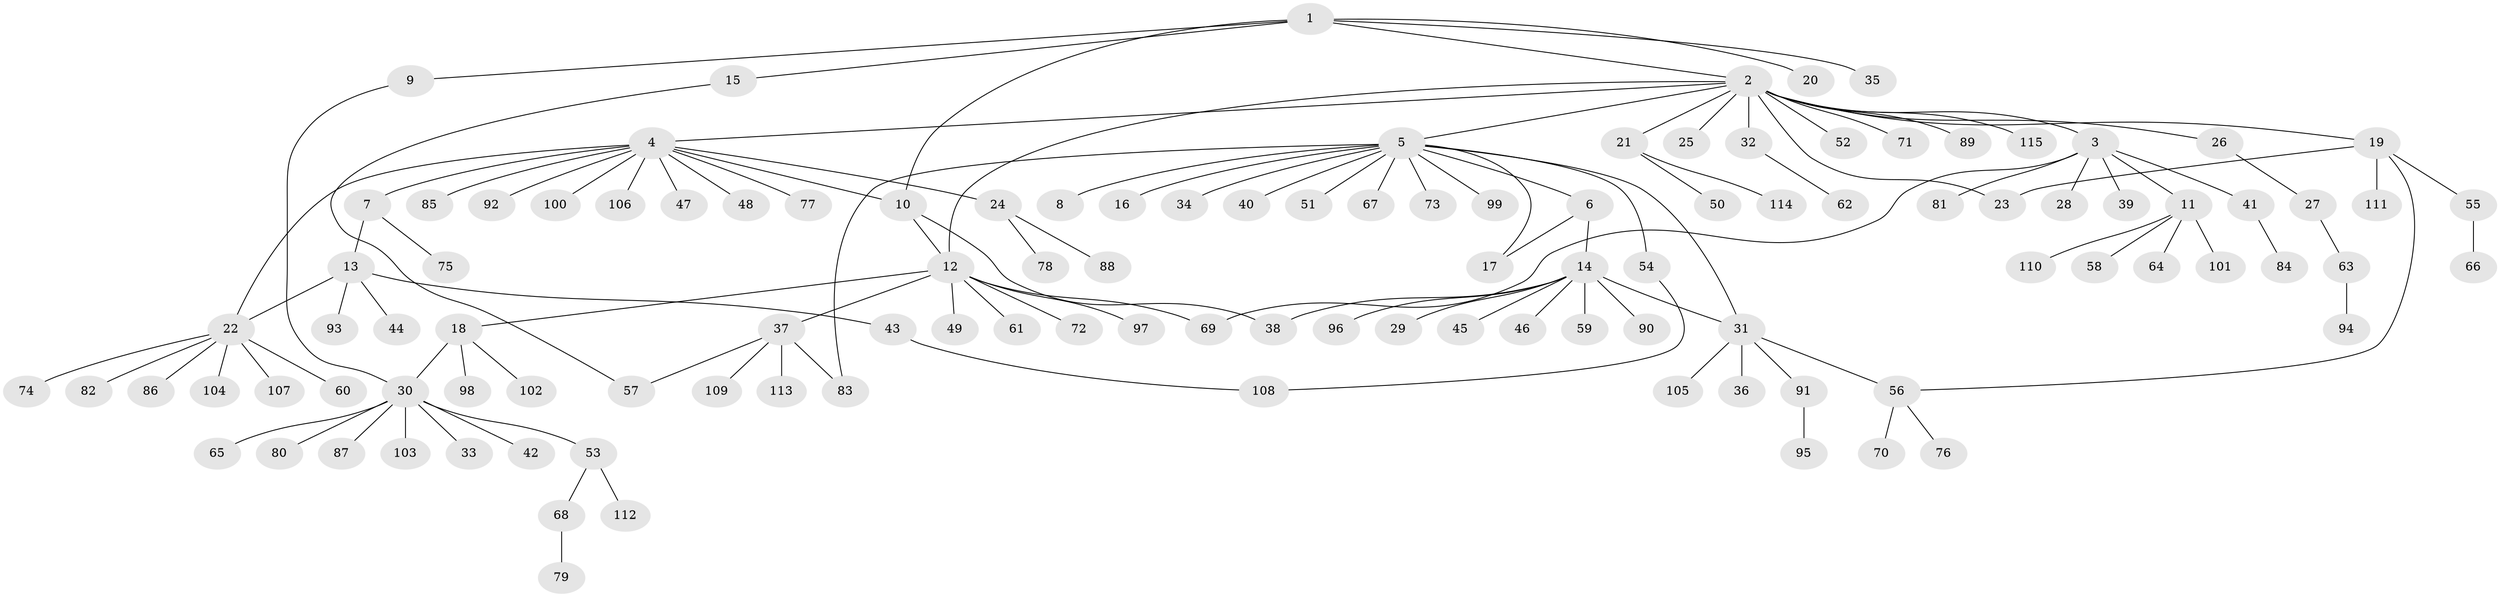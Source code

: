 // coarse degree distribution, {17: 0.017543859649122806, 5: 0.03508771929824561, 7: 0.03508771929824561, 9: 0.03508771929824561, 3: 0.03508771929824561, 4: 0.03508771929824561, 2: 0.07017543859649122, 8: 0.017543859649122806, 1: 0.7192982456140351}
// Generated by graph-tools (version 1.1) at 2025/18/03/04/25 18:18:06]
// undirected, 115 vertices, 127 edges
graph export_dot {
graph [start="1"]
  node [color=gray90,style=filled];
  1;
  2;
  3;
  4;
  5;
  6;
  7;
  8;
  9;
  10;
  11;
  12;
  13;
  14;
  15;
  16;
  17;
  18;
  19;
  20;
  21;
  22;
  23;
  24;
  25;
  26;
  27;
  28;
  29;
  30;
  31;
  32;
  33;
  34;
  35;
  36;
  37;
  38;
  39;
  40;
  41;
  42;
  43;
  44;
  45;
  46;
  47;
  48;
  49;
  50;
  51;
  52;
  53;
  54;
  55;
  56;
  57;
  58;
  59;
  60;
  61;
  62;
  63;
  64;
  65;
  66;
  67;
  68;
  69;
  70;
  71;
  72;
  73;
  74;
  75;
  76;
  77;
  78;
  79;
  80;
  81;
  82;
  83;
  84;
  85;
  86;
  87;
  88;
  89;
  90;
  91;
  92;
  93;
  94;
  95;
  96;
  97;
  98;
  99;
  100;
  101;
  102;
  103;
  104;
  105;
  106;
  107;
  108;
  109;
  110;
  111;
  112;
  113;
  114;
  115;
  1 -- 2;
  1 -- 9;
  1 -- 10;
  1 -- 15;
  1 -- 20;
  1 -- 35;
  2 -- 3;
  2 -- 4;
  2 -- 5;
  2 -- 12;
  2 -- 19;
  2 -- 21;
  2 -- 23;
  2 -- 25;
  2 -- 26;
  2 -- 32;
  2 -- 52;
  2 -- 71;
  2 -- 89;
  2 -- 115;
  3 -- 11;
  3 -- 28;
  3 -- 39;
  3 -- 41;
  3 -- 69;
  3 -- 81;
  4 -- 7;
  4 -- 10;
  4 -- 22;
  4 -- 24;
  4 -- 47;
  4 -- 48;
  4 -- 77;
  4 -- 85;
  4 -- 92;
  4 -- 100;
  4 -- 106;
  5 -- 6;
  5 -- 8;
  5 -- 16;
  5 -- 17;
  5 -- 31;
  5 -- 34;
  5 -- 40;
  5 -- 51;
  5 -- 54;
  5 -- 67;
  5 -- 73;
  5 -- 83;
  5 -- 99;
  6 -- 14;
  6 -- 17;
  7 -- 13;
  7 -- 75;
  9 -- 30;
  10 -- 12;
  10 -- 38;
  11 -- 58;
  11 -- 64;
  11 -- 101;
  11 -- 110;
  12 -- 18;
  12 -- 37;
  12 -- 49;
  12 -- 61;
  12 -- 69;
  12 -- 72;
  12 -- 97;
  13 -- 22;
  13 -- 43;
  13 -- 44;
  13 -- 93;
  14 -- 29;
  14 -- 31;
  14 -- 38;
  14 -- 45;
  14 -- 46;
  14 -- 59;
  14 -- 90;
  14 -- 96;
  15 -- 57;
  18 -- 30;
  18 -- 98;
  18 -- 102;
  19 -- 23;
  19 -- 55;
  19 -- 56;
  19 -- 111;
  21 -- 50;
  21 -- 114;
  22 -- 60;
  22 -- 74;
  22 -- 82;
  22 -- 86;
  22 -- 104;
  22 -- 107;
  24 -- 78;
  24 -- 88;
  26 -- 27;
  27 -- 63;
  30 -- 33;
  30 -- 42;
  30 -- 53;
  30 -- 65;
  30 -- 80;
  30 -- 87;
  30 -- 103;
  31 -- 36;
  31 -- 56;
  31 -- 91;
  31 -- 105;
  32 -- 62;
  37 -- 57;
  37 -- 83;
  37 -- 109;
  37 -- 113;
  41 -- 84;
  43 -- 108;
  53 -- 68;
  53 -- 112;
  54 -- 108;
  55 -- 66;
  56 -- 70;
  56 -- 76;
  63 -- 94;
  68 -- 79;
  91 -- 95;
}

